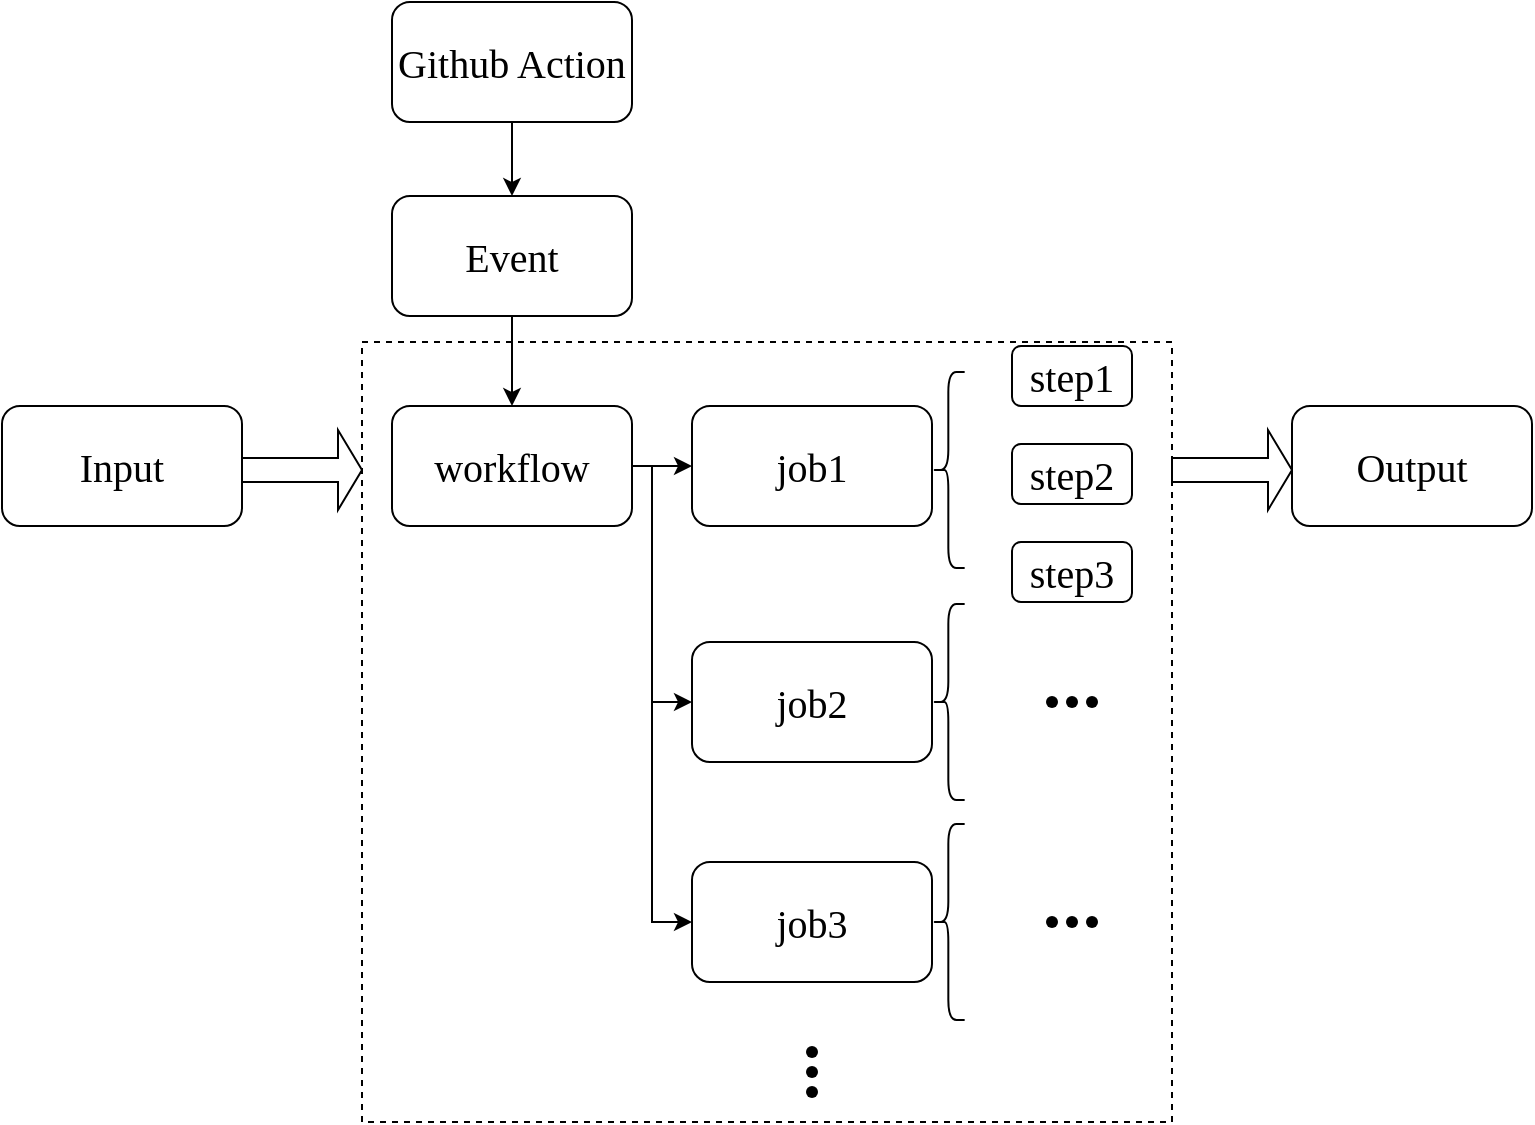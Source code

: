 <mxfile version="24.7.17">
  <diagram id="C5RBs43oDa-KdzZeNtuy" name="Page-1">
    <mxGraphModel dx="946" dy="627" grid="1" gridSize="10" guides="1" tooltips="1" connect="1" arrows="1" fold="1" page="1" pageScale="1" pageWidth="827" pageHeight="1169" math="0" shadow="0">
      <root>
        <mxCell id="WIyWlLk6GJQsqaUBKTNV-0" />
        <mxCell id="WIyWlLk6GJQsqaUBKTNV-1" parent="WIyWlLk6GJQsqaUBKTNV-0" />
        <mxCell id="HqkjO7XhJoJiaziglcBb-15" value="" style="edgeStyle=orthogonalEdgeStyle;rounded=0;orthogonalLoop=1;jettySize=auto;html=1;fontFamily=Times New Roman;fontSize=20;" edge="1" parent="WIyWlLk6GJQsqaUBKTNV-1" source="HqkjO7XhJoJiaziglcBb-0" target="HqkjO7XhJoJiaziglcBb-14">
          <mxGeometry relative="1" as="geometry" />
        </mxCell>
        <mxCell id="HqkjO7XhJoJiaziglcBb-0" value="Github Action" style="rounded=1;whiteSpace=wrap;html=1;fillColor=none;fontFamily=Times New Roman;fontSize=20;" vertex="1" parent="WIyWlLk6GJQsqaUBKTNV-1">
          <mxGeometry x="330" y="30" width="120" height="60" as="geometry" />
        </mxCell>
        <mxCell id="HqkjO7XhJoJiaziglcBb-17" style="edgeStyle=orthogonalEdgeStyle;rounded=0;orthogonalLoop=1;jettySize=auto;html=1;exitX=1;exitY=0.5;exitDx=0;exitDy=0;fontFamily=Times New Roman;fontSize=20;" edge="1" parent="WIyWlLk6GJQsqaUBKTNV-1" source="HqkjO7XhJoJiaziglcBb-5" target="HqkjO7XhJoJiaziglcBb-6">
          <mxGeometry relative="1" as="geometry" />
        </mxCell>
        <mxCell id="HqkjO7XhJoJiaziglcBb-32" style="edgeStyle=orthogonalEdgeStyle;rounded=0;orthogonalLoop=1;jettySize=auto;html=1;exitX=1;exitY=0.5;exitDx=0;exitDy=0;entryX=0;entryY=0.5;entryDx=0;entryDy=0;" edge="1" parent="WIyWlLk6GJQsqaUBKTNV-1" source="HqkjO7XhJoJiaziglcBb-5" target="HqkjO7XhJoJiaziglcBb-10">
          <mxGeometry relative="1" as="geometry">
            <Array as="points">
              <mxPoint x="460" y="262" />
              <mxPoint x="460" y="380" />
            </Array>
          </mxGeometry>
        </mxCell>
        <mxCell id="HqkjO7XhJoJiaziglcBb-33" style="edgeStyle=orthogonalEdgeStyle;rounded=0;orthogonalLoop=1;jettySize=auto;html=1;exitX=1;exitY=0.5;exitDx=0;exitDy=0;entryX=0;entryY=0.5;entryDx=0;entryDy=0;" edge="1" parent="WIyWlLk6GJQsqaUBKTNV-1" source="HqkjO7XhJoJiaziglcBb-5" target="HqkjO7XhJoJiaziglcBb-11">
          <mxGeometry relative="1" as="geometry">
            <Array as="points">
              <mxPoint x="460" y="262" />
              <mxPoint x="460" y="490" />
            </Array>
          </mxGeometry>
        </mxCell>
        <mxCell id="HqkjO7XhJoJiaziglcBb-5" value="workflow" style="rounded=1;whiteSpace=wrap;html=1;fillColor=none;fontFamily=Times New Roman;fontSize=20;" vertex="1" parent="WIyWlLk6GJQsqaUBKTNV-1">
          <mxGeometry x="330" y="232" width="120" height="60" as="geometry" />
        </mxCell>
        <mxCell id="HqkjO7XhJoJiaziglcBb-6" value="job1" style="rounded=1;whiteSpace=wrap;html=1;fillColor=none;fontFamily=Times New Roman;fontSize=20;" vertex="1" parent="WIyWlLk6GJQsqaUBKTNV-1">
          <mxGeometry x="480" y="232" width="120" height="60" as="geometry" />
        </mxCell>
        <mxCell id="HqkjO7XhJoJiaziglcBb-7" value="step1" style="rounded=1;whiteSpace=wrap;html=1;fillColor=none;fontFamily=Times New Roman;fontSize=20;" vertex="1" parent="WIyWlLk6GJQsqaUBKTNV-1">
          <mxGeometry x="640" y="202" width="60" height="30" as="geometry" />
        </mxCell>
        <mxCell id="HqkjO7XhJoJiaziglcBb-8" value="Input" style="rounded=1;whiteSpace=wrap;html=1;fillColor=none;fontFamily=Times New Roman;fontSize=20;" vertex="1" parent="WIyWlLk6GJQsqaUBKTNV-1">
          <mxGeometry x="135" y="232" width="120" height="60" as="geometry" />
        </mxCell>
        <mxCell id="HqkjO7XhJoJiaziglcBb-9" value="Output" style="rounded=1;whiteSpace=wrap;html=1;fillColor=none;fontFamily=Times New Roman;fontSize=20;" vertex="1" parent="WIyWlLk6GJQsqaUBKTNV-1">
          <mxGeometry x="780" y="232" width="120" height="60" as="geometry" />
        </mxCell>
        <mxCell id="HqkjO7XhJoJiaziglcBb-10" value="job2" style="rounded=1;whiteSpace=wrap;html=1;fillColor=none;fontFamily=Times New Roman;fontSize=20;" vertex="1" parent="WIyWlLk6GJQsqaUBKTNV-1">
          <mxGeometry x="480" y="350" width="120" height="60" as="geometry" />
        </mxCell>
        <mxCell id="HqkjO7XhJoJiaziglcBb-11" value="job3" style="rounded=1;whiteSpace=wrap;html=1;fillColor=none;fontFamily=Times New Roman;fontSize=20;" vertex="1" parent="WIyWlLk6GJQsqaUBKTNV-1">
          <mxGeometry x="480" y="460" width="120" height="60" as="geometry" />
        </mxCell>
        <mxCell id="HqkjO7XhJoJiaziglcBb-12" value="step2" style="rounded=1;whiteSpace=wrap;html=1;fillColor=none;fontFamily=Times New Roman;fontSize=20;" vertex="1" parent="WIyWlLk6GJQsqaUBKTNV-1">
          <mxGeometry x="640" y="251" width="60" height="30" as="geometry" />
        </mxCell>
        <mxCell id="HqkjO7XhJoJiaziglcBb-13" value="step3" style="rounded=1;whiteSpace=wrap;html=1;fillColor=none;fontFamily=Times New Roman;fontSize=20;" vertex="1" parent="WIyWlLk6GJQsqaUBKTNV-1">
          <mxGeometry x="640" y="300" width="60" height="30" as="geometry" />
        </mxCell>
        <mxCell id="HqkjO7XhJoJiaziglcBb-16" style="edgeStyle=orthogonalEdgeStyle;rounded=0;orthogonalLoop=1;jettySize=auto;html=1;exitX=0.5;exitY=1;exitDx=0;exitDy=0;fontFamily=Times New Roman;fontSize=20;" edge="1" parent="WIyWlLk6GJQsqaUBKTNV-1" source="HqkjO7XhJoJiaziglcBb-14" target="HqkjO7XhJoJiaziglcBb-5">
          <mxGeometry relative="1" as="geometry" />
        </mxCell>
        <mxCell id="HqkjO7XhJoJiaziglcBb-14" value="Event" style="whiteSpace=wrap;html=1;fillColor=none;rounded=1;fontFamily=Times New Roman;fontSize=20;" vertex="1" parent="WIyWlLk6GJQsqaUBKTNV-1">
          <mxGeometry x="330" y="127" width="120" height="60" as="geometry" />
        </mxCell>
        <mxCell id="HqkjO7XhJoJiaziglcBb-24" value="" style="shape=waypoint;sketch=0;fillStyle=solid;size=6;pointerEvents=1;points=[];fillColor=none;resizable=0;rotatable=0;perimeter=centerPerimeter;snapToPoint=1;fontFamily=Times New Roman;fontSize=20;" vertex="1" parent="WIyWlLk6GJQsqaUBKTNV-1">
          <mxGeometry x="530" y="545" width="20" height="20" as="geometry" />
        </mxCell>
        <mxCell id="HqkjO7XhJoJiaziglcBb-26" value="" style="shape=waypoint;sketch=0;fillStyle=solid;size=6;pointerEvents=1;points=[];fillColor=none;resizable=0;rotatable=0;perimeter=centerPerimeter;snapToPoint=1;fontFamily=Times New Roman;fontSize=20;" vertex="1" parent="WIyWlLk6GJQsqaUBKTNV-1">
          <mxGeometry x="530" y="555" width="20" height="20" as="geometry" />
        </mxCell>
        <mxCell id="HqkjO7XhJoJiaziglcBb-27" value="" style="shape=waypoint;sketch=0;fillStyle=solid;size=6;pointerEvents=1;points=[];fillColor=none;resizable=0;rotatable=0;perimeter=centerPerimeter;snapToPoint=1;fontFamily=Times New Roman;fontSize=20;" vertex="1" parent="WIyWlLk6GJQsqaUBKTNV-1">
          <mxGeometry x="530" y="565" width="20" height="20" as="geometry" />
        </mxCell>
        <mxCell id="HqkjO7XhJoJiaziglcBb-30" value="" style="shape=curlyBracket;whiteSpace=wrap;html=1;rounded=1;labelPosition=left;verticalLabelPosition=middle;align=right;verticalAlign=middle;fontFamily=Times New Roman;fontSize=20;" vertex="1" parent="WIyWlLk6GJQsqaUBKTNV-1">
          <mxGeometry x="600" y="215" width="16.33" height="98" as="geometry" />
        </mxCell>
        <mxCell id="HqkjO7XhJoJiaziglcBb-36" value="" style="shape=curlyBracket;whiteSpace=wrap;html=1;rounded=1;labelPosition=left;verticalLabelPosition=middle;align=right;verticalAlign=middle;fontFamily=Times New Roman;fontSize=20;" vertex="1" parent="WIyWlLk6GJQsqaUBKTNV-1">
          <mxGeometry x="600" y="331" width="16.33" height="98" as="geometry" />
        </mxCell>
        <mxCell id="HqkjO7XhJoJiaziglcBb-37" value="" style="shape=curlyBracket;whiteSpace=wrap;html=1;rounded=1;labelPosition=left;verticalLabelPosition=middle;align=right;verticalAlign=middle;fontFamily=Times New Roman;fontSize=20;" vertex="1" parent="WIyWlLk6GJQsqaUBKTNV-1">
          <mxGeometry x="600" y="441" width="16.33" height="98" as="geometry" />
        </mxCell>
        <mxCell id="HqkjO7XhJoJiaziglcBb-38" value="" style="shape=waypoint;sketch=0;fillStyle=solid;size=6;pointerEvents=1;points=[];fillColor=none;resizable=0;rotatable=0;perimeter=centerPerimeter;snapToPoint=1;fontFamily=Times New Roman;fontSize=20;" vertex="1" parent="WIyWlLk6GJQsqaUBKTNV-1">
          <mxGeometry x="650" y="370" width="20" height="20" as="geometry" />
        </mxCell>
        <mxCell id="HqkjO7XhJoJiaziglcBb-39" value="" style="shape=waypoint;sketch=0;fillStyle=solid;size=6;pointerEvents=1;points=[];fillColor=none;resizable=0;rotatable=0;perimeter=centerPerimeter;snapToPoint=1;fontFamily=Times New Roman;fontSize=20;" vertex="1" parent="WIyWlLk6GJQsqaUBKTNV-1">
          <mxGeometry x="660" y="370" width="20" height="20" as="geometry" />
        </mxCell>
        <mxCell id="HqkjO7XhJoJiaziglcBb-40" value="" style="shape=waypoint;sketch=0;fillStyle=solid;size=6;pointerEvents=1;points=[];fillColor=none;resizable=0;rotatable=0;perimeter=centerPerimeter;snapToPoint=1;fontFamily=Times New Roman;fontSize=20;" vertex="1" parent="WIyWlLk6GJQsqaUBKTNV-1">
          <mxGeometry x="670" y="370" width="20" height="20" as="geometry" />
        </mxCell>
        <mxCell id="HqkjO7XhJoJiaziglcBb-44" value="" style="shape=waypoint;sketch=0;fillStyle=solid;size=6;pointerEvents=1;points=[];fillColor=none;resizable=0;rotatable=0;perimeter=centerPerimeter;snapToPoint=1;fontFamily=Times New Roman;fontSize=20;" vertex="1" parent="WIyWlLk6GJQsqaUBKTNV-1">
          <mxGeometry x="650" y="480" width="20" height="20" as="geometry" />
        </mxCell>
        <mxCell id="HqkjO7XhJoJiaziglcBb-45" value="" style="shape=waypoint;sketch=0;fillStyle=solid;size=6;pointerEvents=1;points=[];fillColor=none;resizable=0;rotatable=0;perimeter=centerPerimeter;snapToPoint=1;fontFamily=Times New Roman;fontSize=20;" vertex="1" parent="WIyWlLk6GJQsqaUBKTNV-1">
          <mxGeometry x="660" y="480" width="20" height="20" as="geometry" />
        </mxCell>
        <mxCell id="HqkjO7XhJoJiaziglcBb-46" value="" style="shape=waypoint;sketch=0;fillStyle=solid;size=6;pointerEvents=1;points=[];fillColor=none;resizable=0;rotatable=0;perimeter=centerPerimeter;snapToPoint=1;fontFamily=Times New Roman;fontSize=20;" vertex="1" parent="WIyWlLk6GJQsqaUBKTNV-1">
          <mxGeometry x="670" y="480" width="20" height="20" as="geometry" />
        </mxCell>
        <mxCell id="HqkjO7XhJoJiaziglcBb-48" value="" style="shape=singleArrow;whiteSpace=wrap;html=1;fillColor=none;" vertex="1" parent="WIyWlLk6GJQsqaUBKTNV-1">
          <mxGeometry x="255" y="244" width="60" height="40" as="geometry" />
        </mxCell>
        <mxCell id="HqkjO7XhJoJiaziglcBb-49" value="" style="shape=singleArrow;whiteSpace=wrap;html=1;fillColor=none;" vertex="1" parent="WIyWlLk6GJQsqaUBKTNV-1">
          <mxGeometry x="720" y="244" width="60" height="40" as="geometry" />
        </mxCell>
        <mxCell id="HqkjO7XhJoJiaziglcBb-51" value="" style="rounded=0;whiteSpace=wrap;html=1;fillColor=none;dashed=1;" vertex="1" parent="WIyWlLk6GJQsqaUBKTNV-1">
          <mxGeometry x="315" y="200" width="405" height="390" as="geometry" />
        </mxCell>
      </root>
    </mxGraphModel>
  </diagram>
</mxfile>
